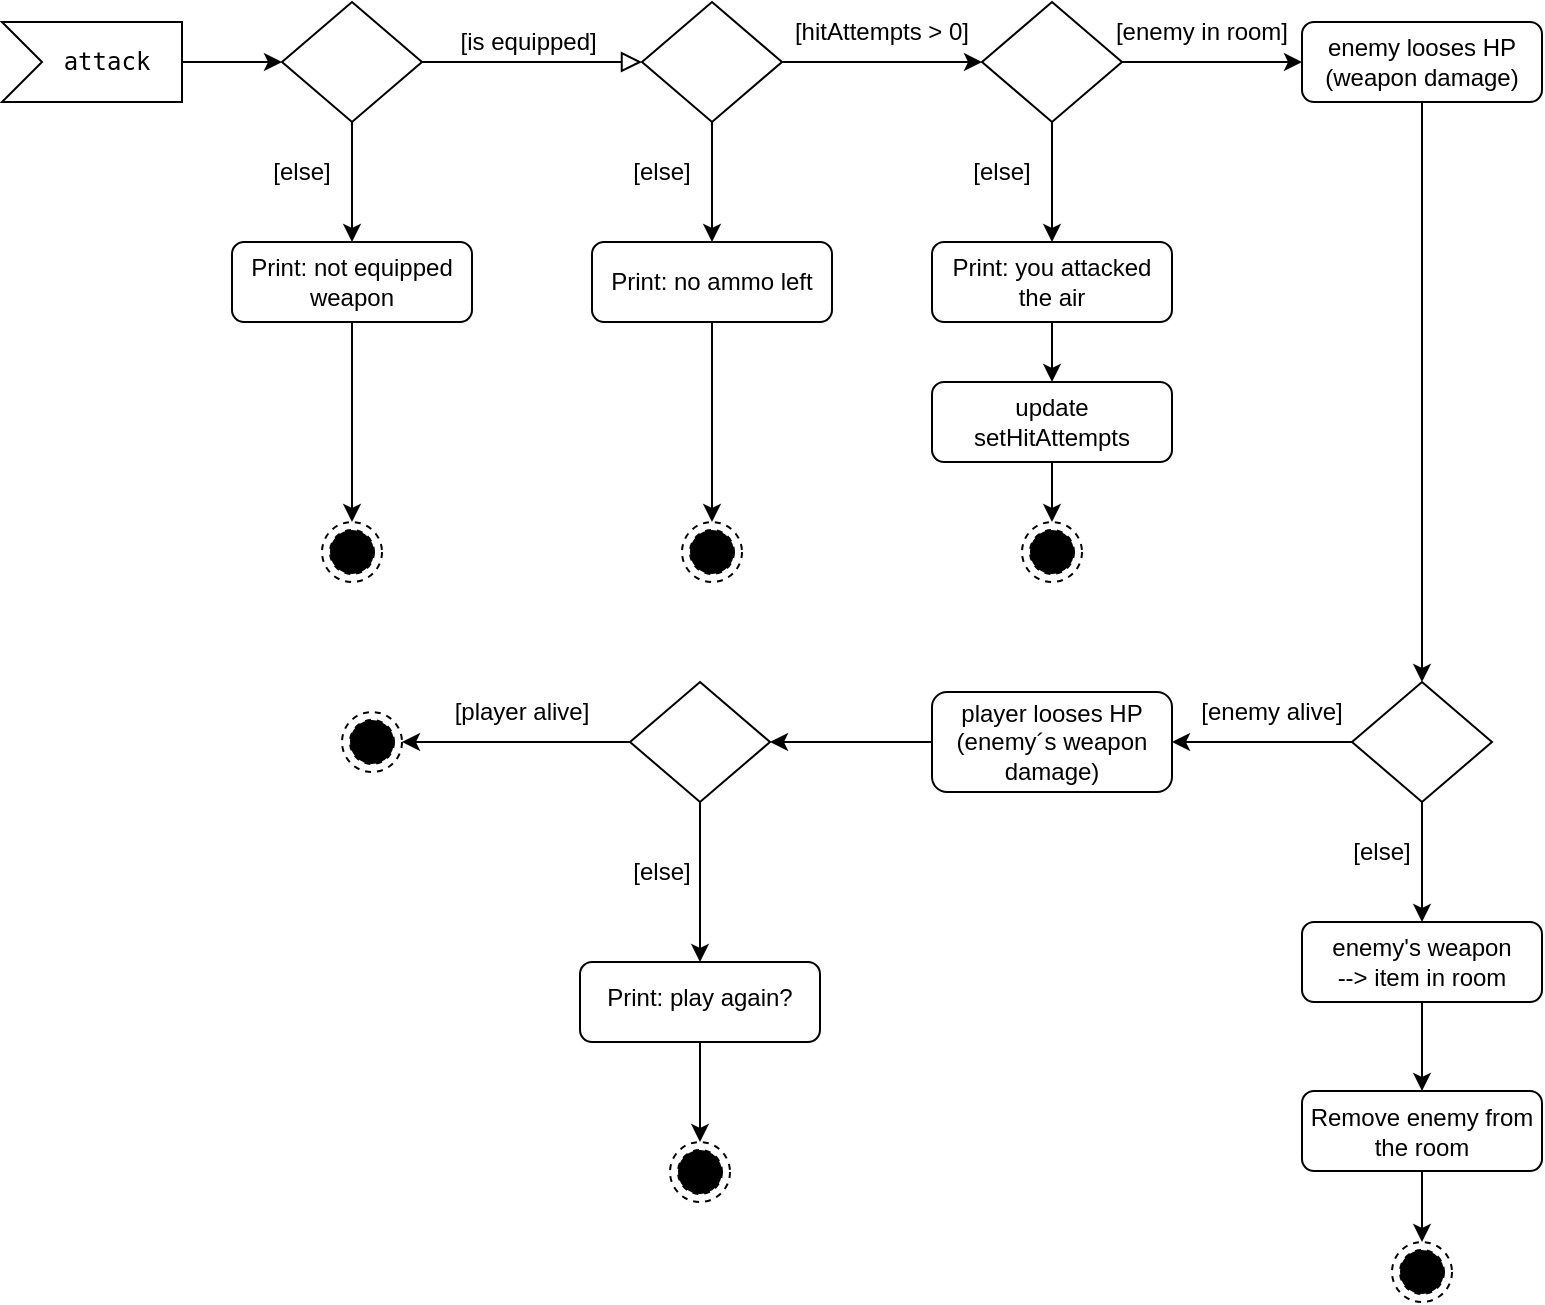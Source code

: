 <mxfile version="17.1.2" type="github">
  <diagram id="C5RBs43oDa-KdzZeNtuy" name="Page-1">
    <mxGraphModel dx="1076" dy="459" grid="1" gridSize="10" guides="1" tooltips="1" connect="1" arrows="1" fold="1" page="1" pageScale="1" pageWidth="827" pageHeight="1169" math="0" shadow="0">
      <root>
        <mxCell id="WIyWlLk6GJQsqaUBKTNV-0" />
        <mxCell id="WIyWlLk6GJQsqaUBKTNV-1" parent="WIyWlLk6GJQsqaUBKTNV-0" />
        <mxCell id="WIyWlLk6GJQsqaUBKTNV-5" value="" style="edgeStyle=orthogonalEdgeStyle;rounded=0;html=1;jettySize=auto;orthogonalLoop=1;fontSize=11;endArrow=block;endFill=0;endSize=8;strokeWidth=1;shadow=0;labelBackgroundColor=none;" parent="WIyWlLk6GJQsqaUBKTNV-1" source="WIyWlLk6GJQsqaUBKTNV-6" target="UK7usxM2ex3z4qg5tMJh-8" edge="1">
          <mxGeometry y="10" relative="1" as="geometry">
            <mxPoint as="offset" />
            <mxPoint x="380.034" y="190.0" as="targetPoint" />
          </mxGeometry>
        </mxCell>
        <mxCell id="UK7usxM2ex3z4qg5tMJh-6" value="" style="edgeStyle=orthogonalEdgeStyle;rounded=0;orthogonalLoop=1;jettySize=auto;html=1;" edge="1" parent="WIyWlLk6GJQsqaUBKTNV-1" source="WIyWlLk6GJQsqaUBKTNV-6" target="UK7usxM2ex3z4qg5tMJh-2">
          <mxGeometry relative="1" as="geometry" />
        </mxCell>
        <mxCell id="WIyWlLk6GJQsqaUBKTNV-6" value="" style="rhombus;whiteSpace=wrap;html=1;shadow=0;fontFamily=Helvetica;fontSize=12;align=center;strokeWidth=1;spacing=6;spacingTop=-4;" parent="WIyWlLk6GJQsqaUBKTNV-1" vertex="1">
          <mxGeometry x="170" y="40" width="70" height="60" as="geometry" />
        </mxCell>
        <mxCell id="UK7usxM2ex3z4qg5tMJh-7" value="" style="edgeStyle=orthogonalEdgeStyle;rounded=0;orthogonalLoop=1;jettySize=auto;html=1;" edge="1" parent="WIyWlLk6GJQsqaUBKTNV-1" source="UK7usxM2ex3z4qg5tMJh-0">
          <mxGeometry relative="1" as="geometry">
            <mxPoint x="170" y="70" as="targetPoint" />
          </mxGeometry>
        </mxCell>
        <mxCell id="UK7usxM2ex3z4qg5tMJh-0" value="&lt;pre style=&quot;font-size: 12px ; background-color: rgb(255 , 255 , 255) ; font-family: &amp;#34;jetbrains mono&amp;#34; , monospace&quot;&gt;attack&lt;/pre&gt;" style="html=1;shape=mxgraph.infographic.ribbonSimple;notch1=20;notch2=0;align=center;verticalAlign=middle;fontSize=14;fontStyle=0;fillColor=#FFFFFF;flipH=0;spacingRight=0;spacingLeft=14;shadow=0;" vertex="1" parent="WIyWlLk6GJQsqaUBKTNV-1">
          <mxGeometry x="30" y="50" width="90" height="40" as="geometry" />
        </mxCell>
        <mxCell id="UK7usxM2ex3z4qg5tMJh-1" value="[is equipped]&amp;nbsp;" style="text;html=1;strokeColor=none;fillColor=none;align=center;verticalAlign=middle;whiteSpace=wrap;rounded=0;" vertex="1" parent="WIyWlLk6GJQsqaUBKTNV-1">
          <mxGeometry x="250" y="45" width="90" height="30" as="geometry" />
        </mxCell>
        <mxCell id="UK7usxM2ex3z4qg5tMJh-18" value="" style="edgeStyle=orthogonalEdgeStyle;rounded=0;orthogonalLoop=1;jettySize=auto;html=1;" edge="1" parent="WIyWlLk6GJQsqaUBKTNV-1" source="UK7usxM2ex3z4qg5tMJh-2">
          <mxGeometry relative="1" as="geometry">
            <mxPoint x="205" y="300" as="targetPoint" />
          </mxGeometry>
        </mxCell>
        <mxCell id="UK7usxM2ex3z4qg5tMJh-2" value="Print: not equipped weapon" style="rounded=1;whiteSpace=wrap;html=1;fontSize=12;glass=0;strokeWidth=1;shadow=0;" vertex="1" parent="WIyWlLk6GJQsqaUBKTNV-1">
          <mxGeometry x="145" y="160" width="120" height="40" as="geometry" />
        </mxCell>
        <mxCell id="UK7usxM2ex3z4qg5tMJh-4" value="[else]" style="text;html=1;strokeColor=none;fillColor=none;align=center;verticalAlign=middle;whiteSpace=wrap;rounded=0;" vertex="1" parent="WIyWlLk6GJQsqaUBKTNV-1">
          <mxGeometry x="160" y="110" width="40" height="30" as="geometry" />
        </mxCell>
        <mxCell id="UK7usxM2ex3z4qg5tMJh-13" value="" style="edgeStyle=orthogonalEdgeStyle;rounded=0;orthogonalLoop=1;jettySize=auto;html=1;entryX=0;entryY=0.5;entryDx=0;entryDy=0;" edge="1" parent="WIyWlLk6GJQsqaUBKTNV-1" source="UK7usxM2ex3z4qg5tMJh-8" target="UK7usxM2ex3z4qg5tMJh-11">
          <mxGeometry relative="1" as="geometry">
            <mxPoint x="540" y="70" as="targetPoint" />
          </mxGeometry>
        </mxCell>
        <mxCell id="UK7usxM2ex3z4qg5tMJh-15" value="" style="edgeStyle=orthogonalEdgeStyle;rounded=0;orthogonalLoop=1;jettySize=auto;html=1;" edge="1" parent="WIyWlLk6GJQsqaUBKTNV-1" source="UK7usxM2ex3z4qg5tMJh-8" target="UK7usxM2ex3z4qg5tMJh-14">
          <mxGeometry relative="1" as="geometry" />
        </mxCell>
        <mxCell id="UK7usxM2ex3z4qg5tMJh-8" value="" style="rhombus;whiteSpace=wrap;html=1;shadow=0;fontFamily=Helvetica;fontSize=12;align=center;strokeWidth=1;spacing=6;spacingTop=-4;" vertex="1" parent="WIyWlLk6GJQsqaUBKTNV-1">
          <mxGeometry x="350" y="40" width="70" height="60" as="geometry" />
        </mxCell>
        <mxCell id="UK7usxM2ex3z4qg5tMJh-9" value="[hitAttempts &amp;gt; 0]" style="text;html=1;strokeColor=none;fillColor=none;align=center;verticalAlign=middle;whiteSpace=wrap;rounded=0;" vertex="1" parent="WIyWlLk6GJQsqaUBKTNV-1">
          <mxGeometry x="420" y="40" width="100" height="30" as="geometry" />
        </mxCell>
        <mxCell id="UK7usxM2ex3z4qg5tMJh-24" value="" style="edgeStyle=orthogonalEdgeStyle;rounded=0;orthogonalLoop=1;jettySize=auto;html=1;" edge="1" parent="WIyWlLk6GJQsqaUBKTNV-1" source="UK7usxM2ex3z4qg5tMJh-11" target="UK7usxM2ex3z4qg5tMJh-23">
          <mxGeometry relative="1" as="geometry" />
        </mxCell>
        <mxCell id="UK7usxM2ex3z4qg5tMJh-29" value="" style="edgeStyle=orthogonalEdgeStyle;rounded=0;orthogonalLoop=1;jettySize=auto;html=1;" edge="1" parent="WIyWlLk6GJQsqaUBKTNV-1" source="UK7usxM2ex3z4qg5tMJh-11" target="UK7usxM2ex3z4qg5tMJh-28">
          <mxGeometry relative="1" as="geometry" />
        </mxCell>
        <mxCell id="UK7usxM2ex3z4qg5tMJh-11" value="" style="rhombus;whiteSpace=wrap;html=1;shadow=0;fontFamily=Helvetica;fontSize=12;align=center;strokeWidth=1;spacing=6;spacingTop=-4;" vertex="1" parent="WIyWlLk6GJQsqaUBKTNV-1">
          <mxGeometry x="520" y="40" width="70" height="60" as="geometry" />
        </mxCell>
        <mxCell id="UK7usxM2ex3z4qg5tMJh-22" value="" style="edgeStyle=orthogonalEdgeStyle;rounded=0;orthogonalLoop=1;jettySize=auto;html=1;" edge="1" parent="WIyWlLk6GJQsqaUBKTNV-1" source="UK7usxM2ex3z4qg5tMJh-14" target="UK7usxM2ex3z4qg5tMJh-20">
          <mxGeometry relative="1" as="geometry" />
        </mxCell>
        <mxCell id="UK7usxM2ex3z4qg5tMJh-14" value="Print: no ammo left" style="rounded=1;whiteSpace=wrap;html=1;fontSize=12;glass=0;strokeWidth=1;shadow=0;" vertex="1" parent="WIyWlLk6GJQsqaUBKTNV-1">
          <mxGeometry x="325" y="160" width="120" height="40" as="geometry" />
        </mxCell>
        <mxCell id="UK7usxM2ex3z4qg5tMJh-16" value="[else]" style="text;html=1;strokeColor=none;fillColor=none;align=center;verticalAlign=middle;whiteSpace=wrap;rounded=0;" vertex="1" parent="WIyWlLk6GJQsqaUBKTNV-1">
          <mxGeometry x="340" y="110" width="40" height="30" as="geometry" />
        </mxCell>
        <mxCell id="UK7usxM2ex3z4qg5tMJh-19" value="" style="ellipse;html=1;shape=endState;fillColor=#000000;strokeColor=#000000;dashed=1;" vertex="1" parent="WIyWlLk6GJQsqaUBKTNV-1">
          <mxGeometry x="190" y="300" width="30" height="30" as="geometry" />
        </mxCell>
        <mxCell id="UK7usxM2ex3z4qg5tMJh-20" value="" style="ellipse;html=1;shape=endState;fillColor=#000000;strokeColor=#000000;dashed=1;" vertex="1" parent="WIyWlLk6GJQsqaUBKTNV-1">
          <mxGeometry x="370" y="300" width="30" height="30" as="geometry" />
        </mxCell>
        <mxCell id="UK7usxM2ex3z4qg5tMJh-37" value="" style="edgeStyle=orthogonalEdgeStyle;rounded=0;orthogonalLoop=1;jettySize=auto;html=1;" edge="1" parent="WIyWlLk6GJQsqaUBKTNV-1" source="UK7usxM2ex3z4qg5tMJh-23" target="UK7usxM2ex3z4qg5tMJh-34">
          <mxGeometry relative="1" as="geometry" />
        </mxCell>
        <mxCell id="UK7usxM2ex3z4qg5tMJh-23" value="enemy looses HP&lt;br&gt;(weapon damage)" style="rounded=1;whiteSpace=wrap;html=1;fontSize=12;glass=0;strokeWidth=1;shadow=0;" vertex="1" parent="WIyWlLk6GJQsqaUBKTNV-1">
          <mxGeometry x="680" y="50" width="120" height="40" as="geometry" />
        </mxCell>
        <mxCell id="UK7usxM2ex3z4qg5tMJh-25" value="[enemy in room]" style="text;html=1;strokeColor=none;fillColor=none;align=center;verticalAlign=middle;whiteSpace=wrap;rounded=0;" vertex="1" parent="WIyWlLk6GJQsqaUBKTNV-1">
          <mxGeometry x="580" y="40" width="100" height="30" as="geometry" />
        </mxCell>
        <mxCell id="UK7usxM2ex3z4qg5tMJh-27" value="[else]" style="text;html=1;strokeColor=none;fillColor=none;align=center;verticalAlign=middle;whiteSpace=wrap;rounded=0;" vertex="1" parent="WIyWlLk6GJQsqaUBKTNV-1">
          <mxGeometry x="510" y="110" width="40" height="30" as="geometry" />
        </mxCell>
        <mxCell id="UK7usxM2ex3z4qg5tMJh-31" value="" style="edgeStyle=orthogonalEdgeStyle;rounded=0;orthogonalLoop=1;jettySize=auto;html=1;" edge="1" parent="WIyWlLk6GJQsqaUBKTNV-1" source="UK7usxM2ex3z4qg5tMJh-28" target="UK7usxM2ex3z4qg5tMJh-30">
          <mxGeometry relative="1" as="geometry" />
        </mxCell>
        <mxCell id="UK7usxM2ex3z4qg5tMJh-28" value="Print: you attacked the air" style="rounded=1;whiteSpace=wrap;html=1;fontSize=12;glass=0;strokeWidth=1;shadow=0;" vertex="1" parent="WIyWlLk6GJQsqaUBKTNV-1">
          <mxGeometry x="495" y="160" width="120" height="40" as="geometry" />
        </mxCell>
        <mxCell id="UK7usxM2ex3z4qg5tMJh-33" value="" style="edgeStyle=orthogonalEdgeStyle;rounded=0;orthogonalLoop=1;jettySize=auto;html=1;" edge="1" parent="WIyWlLk6GJQsqaUBKTNV-1" source="UK7usxM2ex3z4qg5tMJh-30" target="UK7usxM2ex3z4qg5tMJh-32">
          <mxGeometry relative="1" as="geometry" />
        </mxCell>
        <mxCell id="UK7usxM2ex3z4qg5tMJh-30" value="update setHitAttempts" style="rounded=1;whiteSpace=wrap;html=1;fontSize=12;glass=0;strokeWidth=1;shadow=0;" vertex="1" parent="WIyWlLk6GJQsqaUBKTNV-1">
          <mxGeometry x="495" y="230" width="120" height="40" as="geometry" />
        </mxCell>
        <mxCell id="UK7usxM2ex3z4qg5tMJh-32" value="" style="ellipse;html=1;shape=endState;fillColor=#000000;strokeColor=#000000;dashed=1;" vertex="1" parent="WIyWlLk6GJQsqaUBKTNV-1">
          <mxGeometry x="540" y="300" width="30" height="30" as="geometry" />
        </mxCell>
        <mxCell id="UK7usxM2ex3z4qg5tMJh-41" value="" style="edgeStyle=orthogonalEdgeStyle;rounded=0;orthogonalLoop=1;jettySize=auto;html=1;" edge="1" parent="WIyWlLk6GJQsqaUBKTNV-1" source="UK7usxM2ex3z4qg5tMJh-34" target="UK7usxM2ex3z4qg5tMJh-40">
          <mxGeometry relative="1" as="geometry" />
        </mxCell>
        <mxCell id="UK7usxM2ex3z4qg5tMJh-43" value="" style="edgeStyle=orthogonalEdgeStyle;rounded=0;orthogonalLoop=1;jettySize=auto;html=1;" edge="1" parent="WIyWlLk6GJQsqaUBKTNV-1" source="UK7usxM2ex3z4qg5tMJh-34" target="UK7usxM2ex3z4qg5tMJh-42">
          <mxGeometry relative="1" as="geometry" />
        </mxCell>
        <mxCell id="UK7usxM2ex3z4qg5tMJh-34" value="" style="rhombus;whiteSpace=wrap;html=1;shadow=0;fontFamily=Helvetica;fontSize=12;align=center;strokeWidth=1;spacing=6;spacingTop=-4;" vertex="1" parent="WIyWlLk6GJQsqaUBKTNV-1">
          <mxGeometry x="705" y="380" width="70" height="60" as="geometry" />
        </mxCell>
        <mxCell id="UK7usxM2ex3z4qg5tMJh-47" value="" style="edgeStyle=orthogonalEdgeStyle;rounded=0;orthogonalLoop=1;jettySize=auto;html=1;" edge="1" parent="WIyWlLk6GJQsqaUBKTNV-1" source="UK7usxM2ex3z4qg5tMJh-40" target="UK7usxM2ex3z4qg5tMJh-46">
          <mxGeometry relative="1" as="geometry" />
        </mxCell>
        <mxCell id="UK7usxM2ex3z4qg5tMJh-40" value="enemy&#39;s weapon&lt;br&gt;--&amp;gt; item in room" style="rounded=1;whiteSpace=wrap;html=1;fontSize=12;glass=0;strokeWidth=1;shadow=0;" vertex="1" parent="WIyWlLk6GJQsqaUBKTNV-1">
          <mxGeometry x="680" y="500" width="120" height="40" as="geometry" />
        </mxCell>
        <mxCell id="UK7usxM2ex3z4qg5tMJh-52" value="" style="edgeStyle=orthogonalEdgeStyle;rounded=0;orthogonalLoop=1;jettySize=auto;html=1;" edge="1" parent="WIyWlLk6GJQsqaUBKTNV-1" source="UK7usxM2ex3z4qg5tMJh-42" target="UK7usxM2ex3z4qg5tMJh-50">
          <mxGeometry relative="1" as="geometry" />
        </mxCell>
        <mxCell id="UK7usxM2ex3z4qg5tMJh-42" value="player looses HP&lt;br&gt;(enemy´s weapon damage)" style="rounded=1;whiteSpace=wrap;html=1;fontSize=12;glass=0;strokeWidth=1;shadow=0;" vertex="1" parent="WIyWlLk6GJQsqaUBKTNV-1">
          <mxGeometry x="495" y="385" width="120" height="50" as="geometry" />
        </mxCell>
        <mxCell id="UK7usxM2ex3z4qg5tMJh-44" value="[enemy alive]" style="text;html=1;strokeColor=none;fillColor=none;align=center;verticalAlign=middle;whiteSpace=wrap;rounded=0;" vertex="1" parent="WIyWlLk6GJQsqaUBKTNV-1">
          <mxGeometry x="615" y="380" width="100" height="30" as="geometry" />
        </mxCell>
        <mxCell id="UK7usxM2ex3z4qg5tMJh-45" value="[else]" style="text;html=1;strokeColor=none;fillColor=none;align=center;verticalAlign=middle;whiteSpace=wrap;rounded=0;" vertex="1" parent="WIyWlLk6GJQsqaUBKTNV-1">
          <mxGeometry x="700" y="450" width="40" height="30" as="geometry" />
        </mxCell>
        <mxCell id="UK7usxM2ex3z4qg5tMJh-49" value="" style="edgeStyle=orthogonalEdgeStyle;rounded=0;orthogonalLoop=1;jettySize=auto;html=1;" edge="1" parent="WIyWlLk6GJQsqaUBKTNV-1" source="UK7usxM2ex3z4qg5tMJh-46" target="UK7usxM2ex3z4qg5tMJh-48">
          <mxGeometry relative="1" as="geometry" />
        </mxCell>
        <mxCell id="UK7usxM2ex3z4qg5tMJh-46" value="Remove enemy from the room" style="rounded=1;whiteSpace=wrap;html=1;fontSize=12;glass=0;strokeWidth=1;shadow=0;" vertex="1" parent="WIyWlLk6GJQsqaUBKTNV-1">
          <mxGeometry x="680" y="584.5" width="120" height="40" as="geometry" />
        </mxCell>
        <mxCell id="UK7usxM2ex3z4qg5tMJh-48" value="" style="ellipse;html=1;shape=endState;fillColor=#000000;strokeColor=#000000;dashed=1;" vertex="1" parent="WIyWlLk6GJQsqaUBKTNV-1">
          <mxGeometry x="725" y="660" width="30" height="30" as="geometry" />
        </mxCell>
        <mxCell id="UK7usxM2ex3z4qg5tMJh-54" value="" style="edgeStyle=orthogonalEdgeStyle;rounded=0;orthogonalLoop=1;jettySize=auto;html=1;" edge="1" parent="WIyWlLk6GJQsqaUBKTNV-1" source="UK7usxM2ex3z4qg5tMJh-50" target="UK7usxM2ex3z4qg5tMJh-53">
          <mxGeometry relative="1" as="geometry" />
        </mxCell>
        <mxCell id="UK7usxM2ex3z4qg5tMJh-57" value="" style="edgeStyle=orthogonalEdgeStyle;rounded=0;orthogonalLoop=1;jettySize=auto;html=1;" edge="1" parent="WIyWlLk6GJQsqaUBKTNV-1" source="UK7usxM2ex3z4qg5tMJh-50" target="UK7usxM2ex3z4qg5tMJh-56">
          <mxGeometry relative="1" as="geometry" />
        </mxCell>
        <mxCell id="UK7usxM2ex3z4qg5tMJh-50" value="" style="rhombus;whiteSpace=wrap;html=1;shadow=0;fontFamily=Helvetica;fontSize=12;align=center;strokeWidth=1;spacing=6;spacingTop=-4;" vertex="1" parent="WIyWlLk6GJQsqaUBKTNV-1">
          <mxGeometry x="344" y="380" width="70" height="60" as="geometry" />
        </mxCell>
        <mxCell id="UK7usxM2ex3z4qg5tMJh-60" value="" style="edgeStyle=orthogonalEdgeStyle;rounded=0;orthogonalLoop=1;jettySize=auto;html=1;" edge="1" parent="WIyWlLk6GJQsqaUBKTNV-1" source="UK7usxM2ex3z4qg5tMJh-53" target="UK7usxM2ex3z4qg5tMJh-59">
          <mxGeometry relative="1" as="geometry" />
        </mxCell>
        <mxCell id="UK7usxM2ex3z4qg5tMJh-53" value="Print: play again?" style="rounded=1;whiteSpace=wrap;html=1;shadow=0;strokeWidth=1;spacing=6;spacingTop=-4;" vertex="1" parent="WIyWlLk6GJQsqaUBKTNV-1">
          <mxGeometry x="319" y="520" width="120" height="40" as="geometry" />
        </mxCell>
        <mxCell id="UK7usxM2ex3z4qg5tMJh-55" value="[player alive]" style="text;html=1;strokeColor=none;fillColor=none;align=center;verticalAlign=middle;whiteSpace=wrap;rounded=0;" vertex="1" parent="WIyWlLk6GJQsqaUBKTNV-1">
          <mxGeometry x="240" y="380" width="100" height="30" as="geometry" />
        </mxCell>
        <mxCell id="UK7usxM2ex3z4qg5tMJh-56" value="" style="ellipse;html=1;shape=endState;fillColor=#000000;strokeColor=#000000;dashed=1;" vertex="1" parent="WIyWlLk6GJQsqaUBKTNV-1">
          <mxGeometry x="200" y="395" width="30" height="30" as="geometry" />
        </mxCell>
        <mxCell id="UK7usxM2ex3z4qg5tMJh-58" value="[else]" style="text;html=1;strokeColor=none;fillColor=none;align=center;verticalAlign=middle;whiteSpace=wrap;rounded=0;" vertex="1" parent="WIyWlLk6GJQsqaUBKTNV-1">
          <mxGeometry x="340" y="460" width="40" height="30" as="geometry" />
        </mxCell>
        <mxCell id="UK7usxM2ex3z4qg5tMJh-59" value="" style="ellipse;html=1;shape=endState;fillColor=#000000;strokeColor=#000000;dashed=1;" vertex="1" parent="WIyWlLk6GJQsqaUBKTNV-1">
          <mxGeometry x="364" y="610" width="30" height="30" as="geometry" />
        </mxCell>
      </root>
    </mxGraphModel>
  </diagram>
</mxfile>
